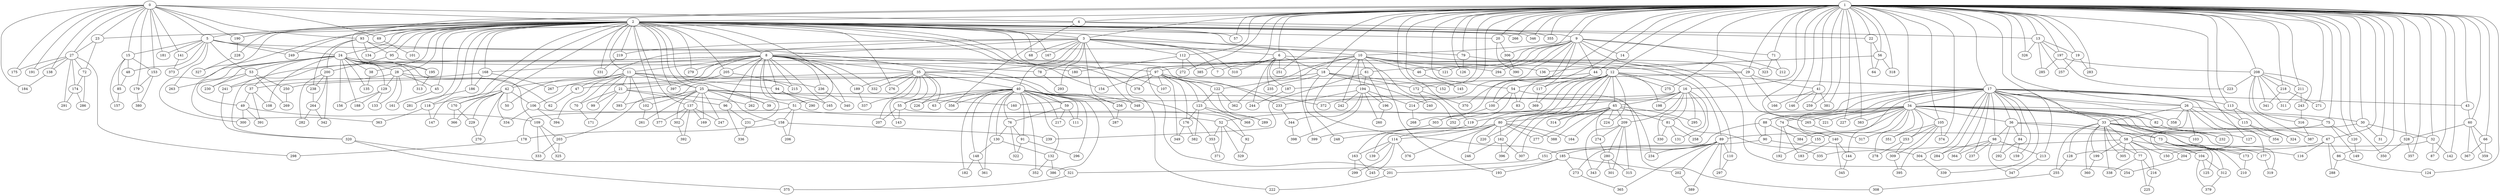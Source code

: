 graph G {
0;
1;
2;
3;
4;
5;
6;
7;
8;
9;
10;
11;
12;
13;
14;
15;
16;
17;
18;
19;
20;
21;
22;
23;
24;
25;
26;
27;
28;
29;
30;
31;
32;
33;
34;
35;
36;
37;
38;
39;
40;
41;
42;
43;
44;
45;
46;
47;
48;
49;
50;
51;
52;
53;
54;
55;
56;
57;
58;
59;
60;
61;
62;
63;
64;
65;
66;
67;
68;
69;
70;
71;
72;
73;
74;
75;
76;
77;
78;
79;
80;
81;
82;
83;
84;
85;
86;
87;
88;
89;
90;
91;
92;
93;
94;
95;
96;
97;
98;
99;
100;
101;
102;
103;
104;
105;
106;
107;
108;
109;
110;
111;
112;
113;
114;
115;
116;
117;
118;
119;
120;
121;
122;
123;
124;
125;
126;
127;
128;
129;
130;
131;
132;
133;
134;
135;
136;
137;
138;
139;
140;
141;
142;
143;
144;
145;
146;
147;
148;
149;
150;
151;
152;
153;
154;
155;
156;
157;
158;
159;
160;
161;
162;
163;
164;
165;
166;
167;
168;
169;
170;
171;
172;
173;
174;
175;
176;
177;
178;
179;
180;
181;
182;
183;
184;
185;
186;
187;
188;
189;
190;
191;
192;
193;
194;
195;
196;
197;
198;
199;
200;
201;
202;
203;
204;
205;
206;
207;
208;
209;
210;
211;
212;
213;
214;
215;
216;
217;
218;
219;
220;
221;
222;
223;
224;
225;
226;
227;
228;
229;
230;
231;
232;
233;
234;
235;
236;
237;
238;
239;
240;
241;
242;
243;
244;
245;
246;
247;
248;
249;
250;
251;
252;
253;
254;
255;
256;
257;
258;
259;
260;
261;
262;
263;
264;
265;
266;
267;
268;
269;
270;
271;
272;
273;
274;
275;
276;
277;
278;
279;
280;
281;
282;
283;
284;
285;
286;
287;
288;
289;
290;
291;
292;
293;
294;
295;
296;
297;
298;
299;
300;
301;
302;
303;
304;
305;
306;
307;
308;
309;
310;
311;
312;
313;
314;
315;
316;
317;
318;
319;
320;
321;
322;
323;
324;
325;
326;
327;
328;
329;
330;
331;
332;
333;
334;
335;
336;
337;
338;
339;
340;
341;
342;
343;
344;
345;
346;
347;
348;
349;
350;
351;
352;
353;
354;
355;
356;
357;
358;
359;
360;
361;
362;
363;
364;
365;
366;
367;
368;
369;
370;
371;
372;
373;
374;
375;
376;
377;
378;
379;
380;
381;
382;
383;
384;
385;
386;
387;
388;
389;
390;
391;
392;
393;
394;
395;
396;
397;
398;
399;
0--2 ;
0--4 ;
0--5 ;
0--15 ;
0--23 ;
0--27 ;
0--69 ;
0--93 ;
0--138 ;
0--141 ;
0--153 ;
0--175 ;
0--179 ;
0--181 ;
0--184 ;
0--190 ;
0--191 ;
1--2 ;
1--3 ;
1--4 ;
1--6 ;
1--9 ;
1--12 ;
1--13 ;
1--14 ;
1--16 ;
1--17 ;
1--18 ;
1--19 ;
1--20 ;
1--22 ;
1--26 ;
1--29 ;
1--30 ;
1--31 ;
1--32 ;
1--33 ;
1--34 ;
1--41 ;
1--43 ;
1--54 ;
1--56 ;
1--57 ;
1--60 ;
1--66 ;
1--67 ;
1--71 ;
1--75 ;
1--79 ;
1--83 ;
1--86 ;
1--87 ;
1--105 ;
1--112 ;
1--113 ;
1--119 ;
1--120 ;
1--124 ;
1--126 ;
1--127 ;
1--142 ;
1--145 ;
1--146 ;
1--152 ;
1--172 ;
1--195 ;
1--197 ;
1--208 ;
1--211 ;
1--218 ;
1--221 ;
1--227 ;
1--249 ;
1--251 ;
1--259 ;
1--266 ;
1--271 ;
1--272 ;
1--275 ;
1--283 ;
1--306 ;
1--318 ;
1--326 ;
1--328 ;
1--346 ;
1--350 ;
1--355 ;
1--357 ;
1--370 ;
1--374 ;
1--381 ;
1--383 ;
1--385 ;
2--3 ;
2--5 ;
2--8 ;
2--9 ;
2--10 ;
2--11 ;
2--13 ;
2--20 ;
2--24 ;
2--25 ;
2--28 ;
2--38 ;
2--39 ;
2--42 ;
2--45 ;
2--51 ;
2--57 ;
2--68 ;
2--69 ;
2--93 ;
2--95 ;
2--97 ;
2--101 ;
2--107 ;
2--118 ;
2--134 ;
2--137 ;
2--147 ;
2--154 ;
2--167 ;
2--168 ;
2--170 ;
2--186 ;
2--190 ;
2--205 ;
2--219 ;
2--228 ;
2--266 ;
2--276 ;
2--279 ;
2--281 ;
2--327 ;
2--331 ;
2--346 ;
2--363 ;
2--377 ;
2--378 ;
2--397 ;
2--399 ;
3--6 ;
3--7 ;
3--8 ;
3--35 ;
3--40 ;
3--47 ;
3--68 ;
3--78 ;
3--79 ;
3--112 ;
3--167 ;
3--219 ;
3--256 ;
3--293 ;
3--310 ;
3--348 ;
4--22 ;
4--23 ;
4--355 ;
4--356 ;
5--15 ;
5--24 ;
5--48 ;
5--53 ;
5--141 ;
5--181 ;
5--249 ;
5--254 ;
5--263 ;
5--373 ;
6--7 ;
6--18 ;
6--29 ;
6--187 ;
6--235 ;
6--244 ;
6--251 ;
6--310 ;
8--11 ;
8--21 ;
8--35 ;
8--78 ;
8--94 ;
8--96 ;
8--165 ;
8--168 ;
8--180 ;
8--189 ;
8--205 ;
8--215 ;
8--231 ;
8--236 ;
8--241 ;
8--252 ;
8--262 ;
8--267 ;
8--279 ;
8--290 ;
8--320 ;
8--332 ;
8--340 ;
9--10 ;
9--14 ;
9--44 ;
9--46 ;
9--61 ;
9--71 ;
9--117 ;
9--121 ;
9--212 ;
9--214 ;
9--268 ;
9--294 ;
9--323 ;
10--12 ;
10--46 ;
10--61 ;
10--89 ;
10--97 ;
10--110 ;
10--121 ;
10--122 ;
10--185 ;
10--193 ;
10--194 ;
10--201 ;
10--222 ;
10--242 ;
10--294 ;
10--362 ;
11--21 ;
11--25 ;
11--42 ;
11--50 ;
11--70 ;
11--94 ;
11--99 ;
11--102 ;
11--106 ;
11--236 ;
11--393 ;
11--394 ;
12--16 ;
12--17 ;
12--54 ;
12--65 ;
12--80 ;
12--100 ;
12--162 ;
12--198 ;
12--220 ;
12--224 ;
12--275 ;
12--307 ;
12--314 ;
12--396 ;
13--19 ;
13--197 ;
13--257 ;
13--285 ;
13--326 ;
14--44 ;
15--48 ;
15--85 ;
15--153 ;
15--157 ;
16--65 ;
16--81 ;
16--131 ;
16--160 ;
16--198 ;
16--209 ;
16--258 ;
16--295 ;
16--330 ;
16--372 ;
17--26 ;
17--34 ;
17--36 ;
17--43 ;
17--52 ;
17--74 ;
17--82 ;
17--84 ;
17--88 ;
17--90 ;
17--98 ;
17--113 ;
17--115 ;
17--140 ;
17--144 ;
17--159 ;
17--213 ;
17--237 ;
17--284 ;
17--304 ;
17--339 ;
17--354 ;
17--358 ;
17--364 ;
18--152 ;
18--172 ;
18--203 ;
18--235 ;
18--240 ;
18--248 ;
19--257 ;
19--283 ;
20--306 ;
20--390 ;
21--70 ;
21--96 ;
21--99 ;
21--171 ;
21--262 ;
22--56 ;
22--64 ;
23--27 ;
23--72 ;
24--28 ;
24--37 ;
24--38 ;
24--49 ;
24--53 ;
24--108 ;
24--109 ;
24--129 ;
24--135 ;
24--136 ;
24--156 ;
24--188 ;
24--195 ;
24--230 ;
24--300 ;
24--313 ;
25--39 ;
25--51 ;
25--102 ;
25--137 ;
25--158 ;
25--160 ;
25--169 ;
25--247 ;
25--261 ;
25--302 ;
25--308 ;
25--393 ;
26--30 ;
26--33 ;
26--58 ;
26--103 ;
26--150 ;
26--177 ;
26--358 ;
27--72 ;
27--138 ;
27--174 ;
27--175 ;
27--191 ;
27--291 ;
27--298 ;
28--37 ;
28--45 ;
28--62 ;
28--129 ;
28--133 ;
28--161 ;
29--41 ;
29--166 ;
29--187 ;
30--31 ;
30--32 ;
30--204 ;
32--87 ;
32--142 ;
32--204 ;
33--58 ;
33--67 ;
33--77 ;
33--103 ;
33--116 ;
33--127 ;
33--128 ;
33--199 ;
33--255 ;
33--305 ;
33--338 ;
33--360 ;
34--36 ;
34--73 ;
34--74 ;
34--75 ;
34--82 ;
34--88 ;
34--105 ;
34--119 ;
34--155 ;
34--173 ;
34--221 ;
34--227 ;
34--232 ;
34--253 ;
34--265 ;
34--278 ;
34--317 ;
34--319 ;
34--351 ;
34--383 ;
34--384 ;
35--40 ;
35--47 ;
35--55 ;
35--59 ;
35--63 ;
35--143 ;
35--189 ;
35--207 ;
35--226 ;
35--276 ;
35--332 ;
35--337 ;
36--73 ;
36--84 ;
36--98 ;
36--104 ;
36--292 ;
37--49 ;
37--108 ;
37--391 ;
38--135 ;
40--55 ;
40--59 ;
40--63 ;
40--76 ;
40--91 ;
40--111 ;
40--130 ;
40--132 ;
40--148 ;
40--182 ;
40--217 ;
40--226 ;
40--256 ;
40--287 ;
40--296 ;
40--348 ;
40--352 ;
40--356 ;
40--361 ;
40--386 ;
41--146 ;
41--166 ;
41--259 ;
41--381 ;
42--50 ;
42--106 ;
42--118 ;
42--170 ;
42--229 ;
42--270 ;
42--334 ;
42--366 ;
43--60 ;
44--117 ;
44--250 ;
44--369 ;
45--161 ;
46--145 ;
47--62 ;
48--85 ;
49--109 ;
49--300 ;
49--391 ;
51--52 ;
51--158 ;
51--178 ;
51--206 ;
52--92 ;
52--329 ;
52--353 ;
52--371 ;
53--230 ;
53--250 ;
53--263 ;
53--269 ;
54--83 ;
54--100 ;
54--234 ;
54--303 ;
55--92 ;
55--143 ;
55--207 ;
56--64 ;
56--136 ;
56--318 ;
58--77 ;
58--150 ;
58--177 ;
58--199 ;
58--216 ;
58--305 ;
58--335 ;
59--76 ;
59--111 ;
59--217 ;
60--66 ;
60--328 ;
60--359 ;
60--367 ;
61--194 ;
61--196 ;
61--239 ;
65--80 ;
65--81 ;
65--114 ;
65--164 ;
65--209 ;
65--224 ;
65--252 ;
65--274 ;
65--277 ;
65--295 ;
65--314 ;
65--388 ;
66--359 ;
66--367 ;
67--86 ;
67--116 ;
67--128 ;
67--288 ;
69--101 ;
70--171 ;
71--212 ;
71--323 ;
72--174 ;
72--286 ;
73--104 ;
73--125 ;
73--173 ;
73--210 ;
73--312 ;
74--140 ;
74--155 ;
74--183 ;
74--192 ;
75--89 ;
75--120 ;
75--149 ;
76--91 ;
76--130 ;
76--322 ;
77--216 ;
77--225 ;
77--338 ;
78--293 ;
79--126 ;
79--265 ;
80--114 ;
80--139 ;
80--162 ;
80--163 ;
80--164 ;
80--220 ;
80--246 ;
80--277 ;
80--376 ;
80--388 ;
81--131 ;
81--258 ;
81--330 ;
82--232 ;
84--159 ;
84--292 ;
85--157 ;
86--124 ;
86--288 ;
88--90 ;
88--151 ;
88--384 ;
89--110 ;
89--185 ;
89--202 ;
89--234 ;
89--273 ;
89--297 ;
89--365 ;
89--389 ;
90--151 ;
90--304 ;
91--296 ;
91--322 ;
92--329 ;
93--95 ;
93--134 ;
93--200 ;
93--238 ;
93--353 ;
94--165 ;
94--290 ;
95--200 ;
95--233 ;
96--231 ;
96--336 ;
97--107 ;
97--122 ;
97--123 ;
97--154 ;
97--176 ;
97--349 ;
97--368 ;
97--372 ;
97--378 ;
98--213 ;
98--237 ;
98--284 ;
98--347 ;
98--364 ;
100--303 ;
102--261 ;
104--125 ;
104--312 ;
104--379 ;
105--253 ;
105--309 ;
105--351 ;
105--374 ;
105--395 ;
106--334 ;
106--335 ;
106--394 ;
109--203 ;
109--325 ;
109--333 ;
110--297 ;
112--180 ;
112--272 ;
112--385 ;
113--115 ;
113--324 ;
114--139 ;
114--163 ;
114--245 ;
114--299 ;
114--376 ;
115--324 ;
115--354 ;
117--369 ;
118--147 ;
118--363 ;
119--248 ;
120--149 ;
122--123 ;
122--289 ;
122--362 ;
123--176 ;
123--289 ;
123--368 ;
123--382 ;
128--255 ;
129--133 ;
129--156 ;
129--188 ;
130--132 ;
130--148 ;
132--352 ;
132--386 ;
137--169 ;
137--247 ;
137--302 ;
137--377 ;
137--392 ;
138--184 ;
140--144 ;
140--183 ;
140--345 ;
141--373 ;
144--345 ;
148--182 ;
148--361 ;
151--321 ;
153--179 ;
153--380 ;
155--192 ;
158--178 ;
158--206 ;
158--239 ;
162--246 ;
162--307 ;
162--396 ;
163--245 ;
163--299 ;
168--186 ;
168--241 ;
168--267 ;
170--229 ;
170--366 ;
172--240 ;
172--370 ;
173--210 ;
174--286 ;
174--291 ;
176--349 ;
176--382 ;
177--319 ;
178--298 ;
179--380 ;
185--193 ;
185--201 ;
185--202 ;
185--273 ;
186--281 ;
187--244 ;
189--337 ;
190--228 ;
194--196 ;
194--214 ;
194--233 ;
194--242 ;
194--260 ;
194--344 ;
194--398 ;
195--313 ;
196--260 ;
197--208 ;
197--223 ;
197--285 ;
199--360 ;
200--238 ;
200--264 ;
200--282 ;
200--342 ;
201--222 ;
202--389 ;
203--325 ;
203--333 ;
204--254 ;
205--215 ;
205--397 ;
208--211 ;
208--218 ;
208--223 ;
208--243 ;
208--311 ;
208--316 ;
208--341 ;
208--387 ;
209--274 ;
209--280 ;
209--301 ;
209--315 ;
209--343 ;
211--243 ;
211--311 ;
213--347 ;
214--268 ;
216--225 ;
218--271 ;
218--341 ;
219--331 ;
228--327 ;
229--270 ;
231--336 ;
233--344 ;
236--340 ;
238--264 ;
241--320 ;
243--316 ;
250--269 ;
253--278 ;
253--309 ;
255--308 ;
256--287 ;
264--282 ;
264--342 ;
265--317 ;
273--365 ;
274--280 ;
280--301 ;
280--315 ;
280--343 ;
302--392 ;
303--399 ;
304--339 ;
306--390 ;
309--395 ;
312--379 ;
316--387 ;
320--321 ;
320--375 ;
321--375 ;
328--350 ;
328--357 ;
344--398 ;
353--371 ;
}
